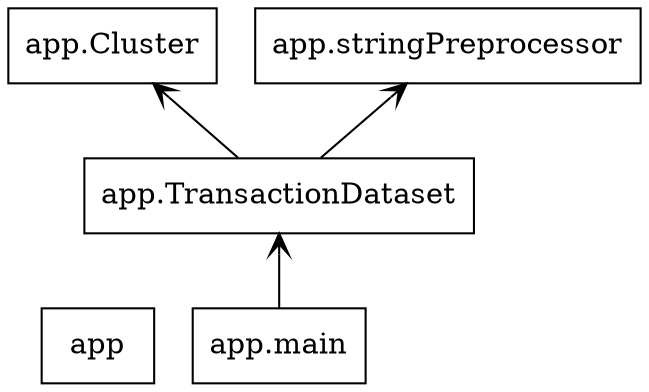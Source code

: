 digraph "packages_pythonserver" {
rankdir=BT
charset="utf-8"
"app" [color="black", label=<app>, shape="box", style="solid"];
"app.Cluster" [color="black", label=<app.Cluster>, shape="box", style="solid"];
"app.TransactionDataset" [color="black", label=<app.TransactionDataset>, shape="box", style="solid"];
"app.main" [color="black", label=<app.main>, shape="box", style="solid"];
"app.stringPreprocessor" [color="black", label=<app.stringPreprocessor>, shape="box", style="solid"];
"app.TransactionDataset" -> "app.Cluster" [arrowhead="open", arrowtail="none"];
"app.TransactionDataset" -> "app.stringPreprocessor" [arrowhead="open", arrowtail="none"];
"app.main" -> "app.TransactionDataset" [arrowhead="open", arrowtail="none"];
}
